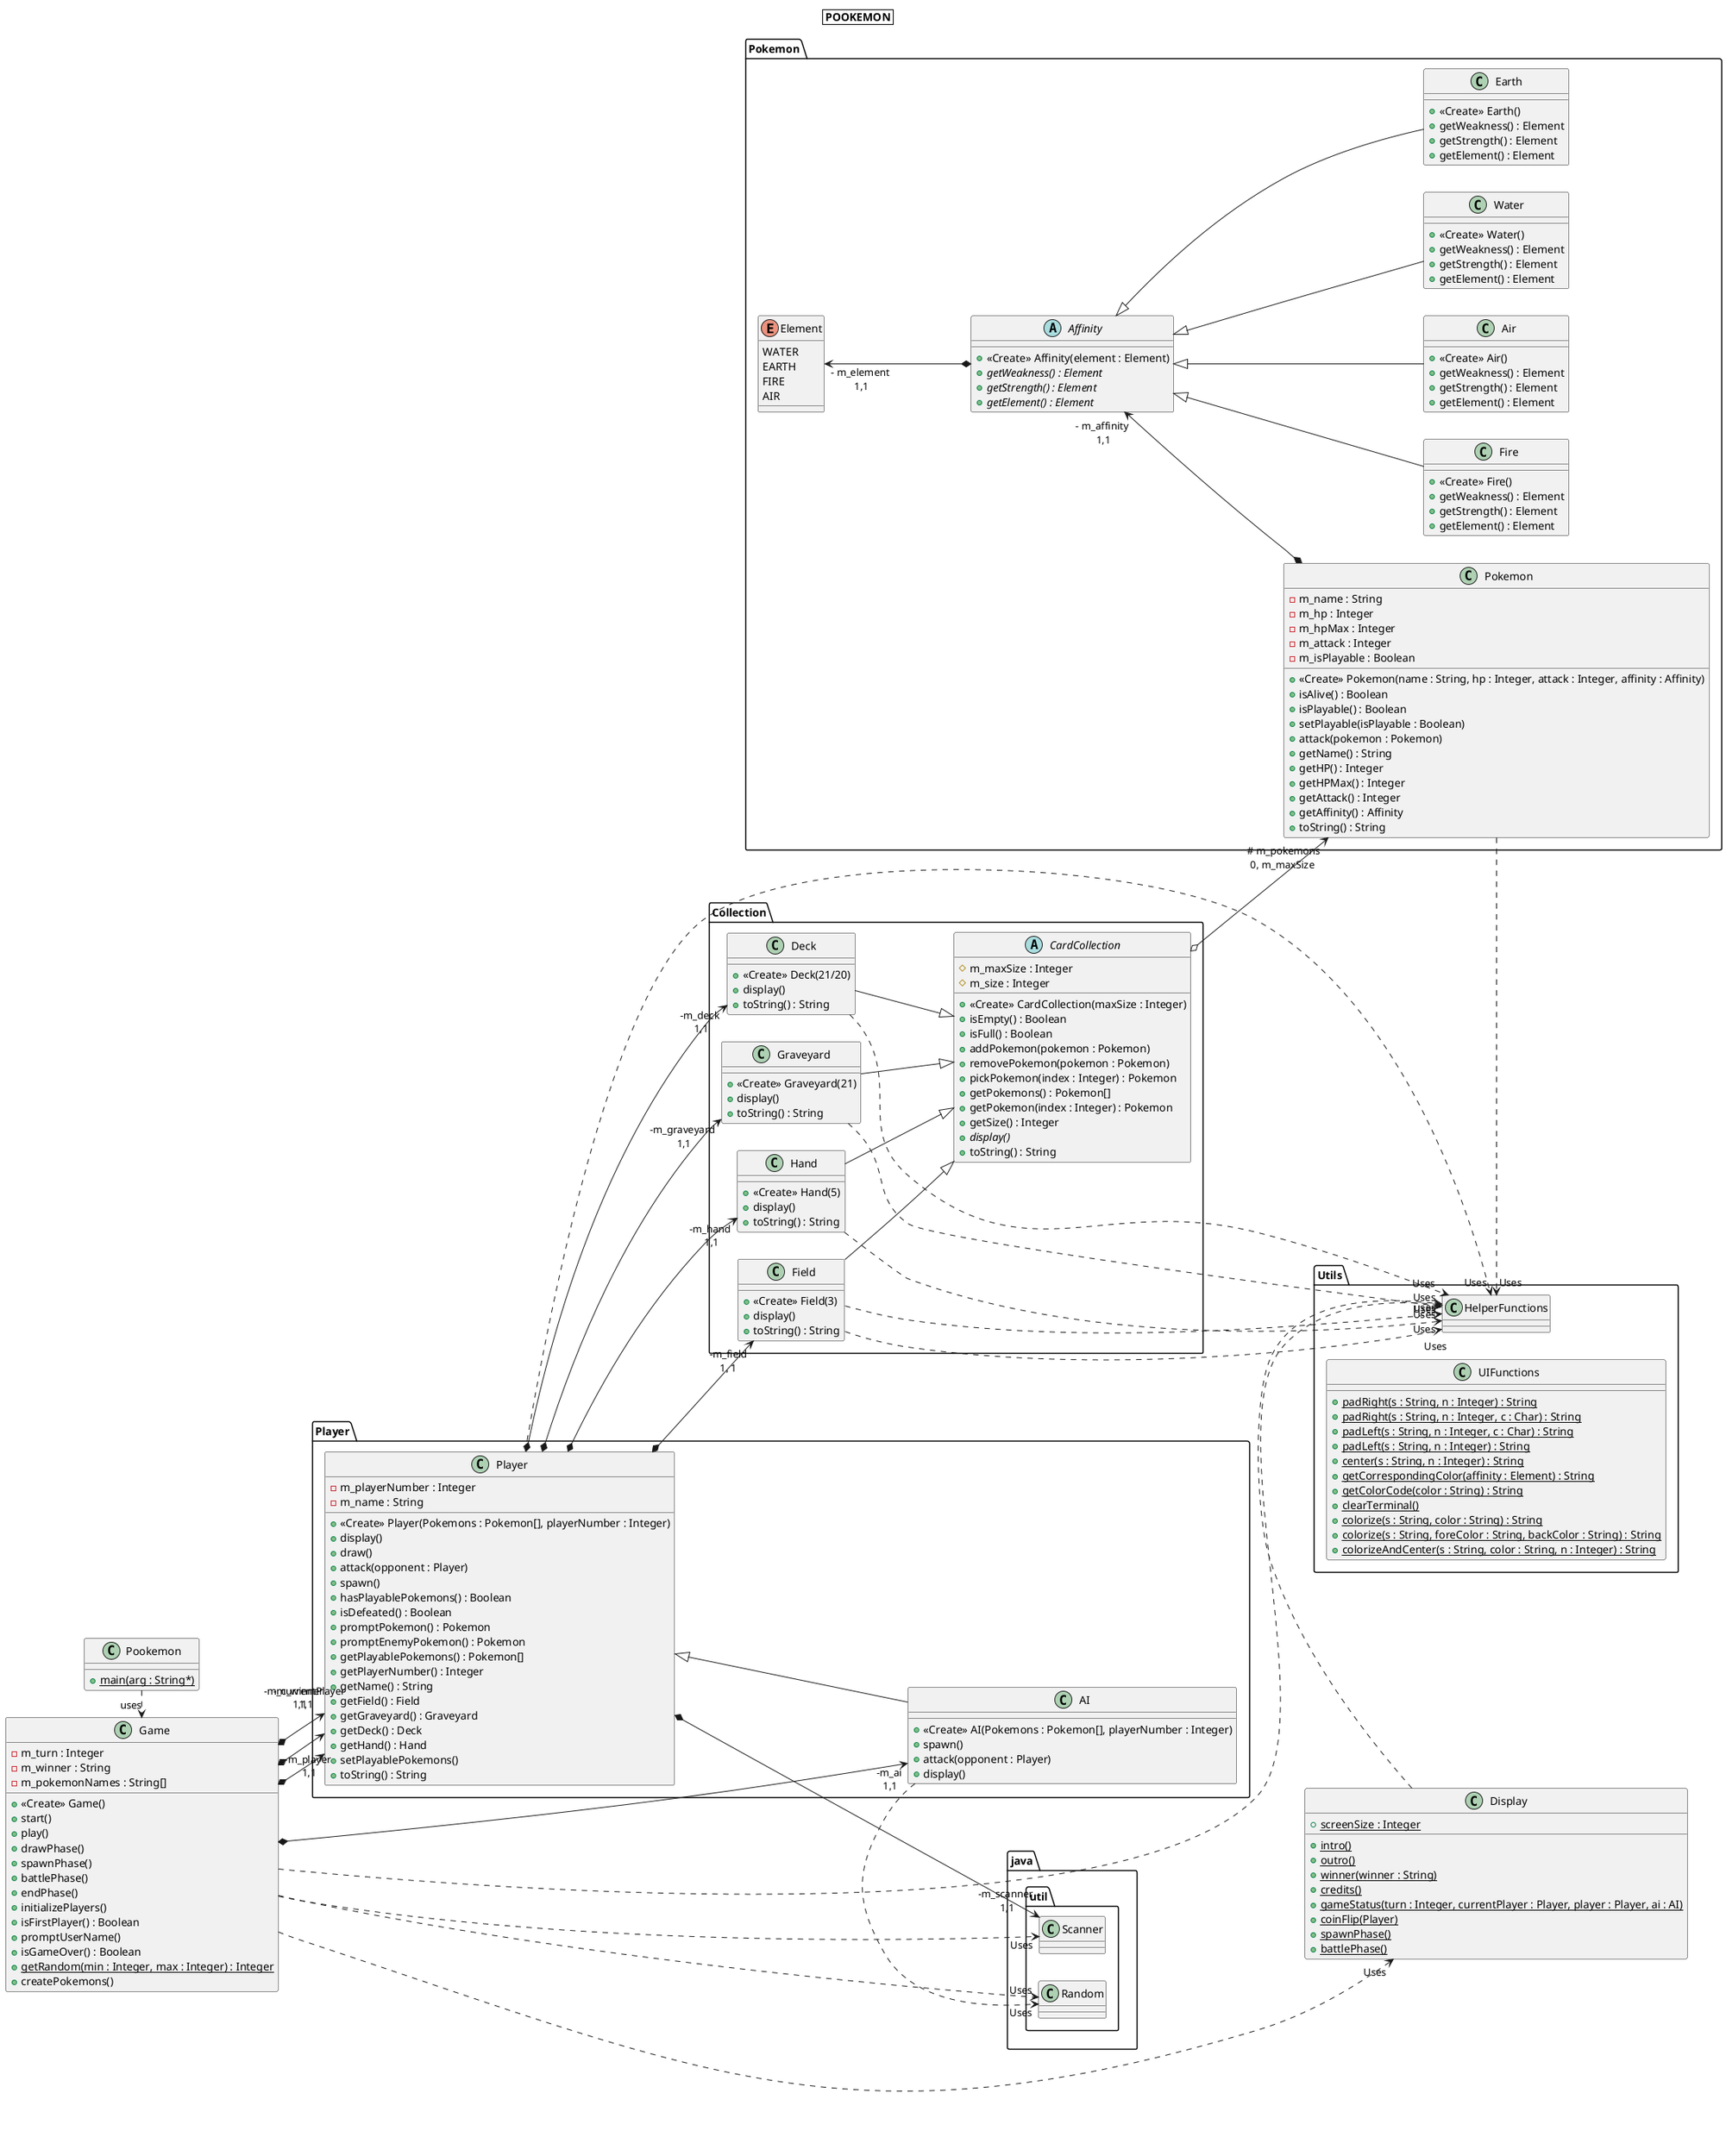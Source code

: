 @startuml POOKEMON
title | POOKEMON |
left to right direction

package java.util
{
    class Random
    class Scanner
}
package Collection
{
    abstract class CardCollection
    {
        # m_maxSize : Integer
        # m_size : Integer
        + <<Create>> CardCollection(maxSize : Integer)
        + isEmpty() : Boolean
        + isFull() : Boolean
        + addPokemon(pokemon : Pokemon)
        + removePokemon(pokemon : Pokemon)
        + pickPokemon(index : Integer) : Pokemon
        + getPokemons() : Pokemon[]
        + getPokemon(index : Integer) : Pokemon
        + getSize() : Integer
        + {abstract}display()
        + toString() : String
    }
    class Deck
    {
        + <<Create>> Deck(21/20)
        + display()
        + toString() : String
    }

    class Field
    {
        + <<Create>> Field(3)
        + display()
        + toString() : String
    }

    class Graveyard
    {
        + <<Create>> Graveyard(21)
        + display()
        + toString() : String
    }

    class Hand
    {
        + <<Create>> Hand(5)
        + display()
        + toString() : String
    }
}
' Heritage
Deck --|> CardCollection
Field --|> CardCollection
Graveyard --|> CardCollection
Hand --|> CardCollection
Deck .> "Uses" Utils.HelperFunctions
Graveyard .> "Uses" Utils.HelperFunctions
Hand .> "Uses" Utils.HelperFunctions
Field .> "Uses" Utils.HelperFunctions


' Agrégations
CardCollection o--> " # m_pokemons\n0, m_maxSize" Pokemon.Pokemon

package Player
{
    class Player
    {
        - m_playerNumber : Integer
        - m_name : String

        + <<Create>> Player(Pokemons : Pokemon[], playerNumber : Integer)
        + display()
        + draw()
        + attack(opponent : Player)
        + spawn()
        + hasPlayablePokemons() : Boolean
        + isDefeated() : Boolean
        + promptPokemon() : Pokemon
        + promptEnemyPokemon() : Pokemon
        + getPlayablePokemons() : Pokemon[]
        + getPlayerNumber() : Integer
        + getName() : String
        + getField() : Field
        + getGraveyard() : Graveyard
        + getDeck() : Deck
        + getHand() : Hand
        + setPlayablePokemons()
        + toString() : String
    }

    class AI
    {
        + <<Create>> AI(Pokemons : Pokemon[], playerNumber : Integer)
        + spawn()
        + attack(opponent : Player)
        + display()
    }
}

Player.Player *--> "-m_field\n1, 1" Collection.Field
Player.Player *--> "-m_graveyard\n 1,1" Collection.Graveyard
Player.Player *--> "-m_deck\n 1,1" Collection.Deck
Player.Player *--> "-m_hand\n 1,1" Collection.Hand
Player.Player *--> "-m_scanner\n 1,1" java.util.Scanner
Player.Player .> "Uses" Utils.HelperFunctions
Player.AI .> "Uses" java.util.Random

AI --up-|> Player.Player

package Pokemon
{
    class Pokemon
    {
       - m_name : String
       - m_hp : Integer
       - m_hpMax : Integer
       - m_attack : Integer
       - m_isPlayable : Boolean
       + <<Create>> Pokemon(name : String, hp : Integer, attack : Integer, affinity : Affinity)
       + isAlive() : Boolean
       + isPlayable() : Boolean
       + setPlayable(isPlayable : Boolean)
       + attack(pokemon : Pokemon)
       + getName() : String
       + getHP() : Integer
       + getHPMax() : Integer
       + getAttack() : Integer
       + getAffinity() : Affinity
       + toString() : String
    }

    enum Element
    {
        WATER
        EARTH
        FIRE
        AIR
    }

    abstract class Affinity
    {
        + <<Create>> Affinity(element : Element)
        +{abstract} getWeakness() : Element
        +{abstract} getStrength() : Element
        +{abstract} getElement() : Element
    }
    class Water
    {
        + <<Create>> Water()
        + getWeakness() : Element
        + getStrength() : Element
        + getElement() : Element
    }
    class Earth
    {
        + <<Create>> Earth()
        + getWeakness() : Element
        + getStrength() : Element
        + getElement() : Element
    }
    class Fire
    {
        + <<Create>> Fire()
        + getWeakness() : Element
        + getStrength() : Element
        + getElement() : Element
    }
    class Air
    {
        + <<Create>> Air()
        + getWeakness() : Element
        + getStrength() : Element
        + getElement() : Element
    }
}
Pokemon.Element "- m_element\n 1,1"  <--* Pokemon.Affinity
Pokemon.Affinity "- m_affinity\n 1,1" <--* Pokemon.Pokemon
Pokemon.Affinity <|-- Pokemon.Water
Pokemon.Affinity <|-- Pokemon.Earth
Pokemon.Affinity <|-- Pokemon.Fire
Pokemon.Affinity <|-- Pokemon.Air
Pokemon.Pokemon .> "Uses" Utils.HelperFunctions
package Utils
{
    class UIFunctions
    {
        +{static}padRight(s : String, n : Integer) : String
        +{static}padRight(s : String, n : Integer, c : Char) : String
        +{static}padLeft(s : String, n : Integer, c : Char) : String
        +{static}padLeft(s : String, n : Integer) : String
        +{static} center(s : String, n : Integer) : String
        +{static}getCorrespondingColor(affinity : Element) : String
        +{static}getColorCode(color : String) : String
        +{static}clearTerminal()
        +{static}colorize(s : String, color : String) : String
        +{static}colorize(s : String, foreColor : String, backColor : String) : String
        +{static}colorizeAndCenter(s : String, color : String, n : Integer) : String
    }
}

class Game
{
    - m_turn : Integer
    - m_winner : String
    - m_pokemonNames : String[]
    + <<Create>> Game()
    + start()
    + play()
    + drawPhase()
    + spawnPhase()
    + battlePhase()
    + endPhase()
    + initializePlayers()
    + isFirstPlayer() : Boolean
    + promptUserName()
    + isGameOver() : Boolean
    + {static} getRandom(min : Integer, max : Integer) : Integer
    + createPokemons()
}
class Display
{
    +{static} screenSize : Integer
    +{static} intro()
    +{static} outro()
    +{static} winner(winner : String)
    +{static} credits()
    +{static} gameStatus(turn : Integer, currentPlayer : Player, player : Player, ai : AI)
    +{static} coinFlip(Player)
    +{static} spawnPhase()
    +{static} battlePhase()
}
Game .> "Uses" Display
Display .> "Uses" Utils.HelperFunctions
Game *--> "-m_player\n 1,1" Player.Player
Game *--> "-m_ai\n 1,1" Player.AI
Game *--> "-m_currentPlayer\n 1,1" Player.Player
Game *--> "-m_winner\n 1,1" Player.Player
Game .> "Uses" Utils.HelperFunctions
Game .> "Uses" java.util.Random
Game .> "Uses" java.util.Scanner
class Pookemon
{
    +{static}main(arg : String*)
}

Pookemon .> "uses" Game
Field .> "uses" Utils.HelperFunctions

@enduml